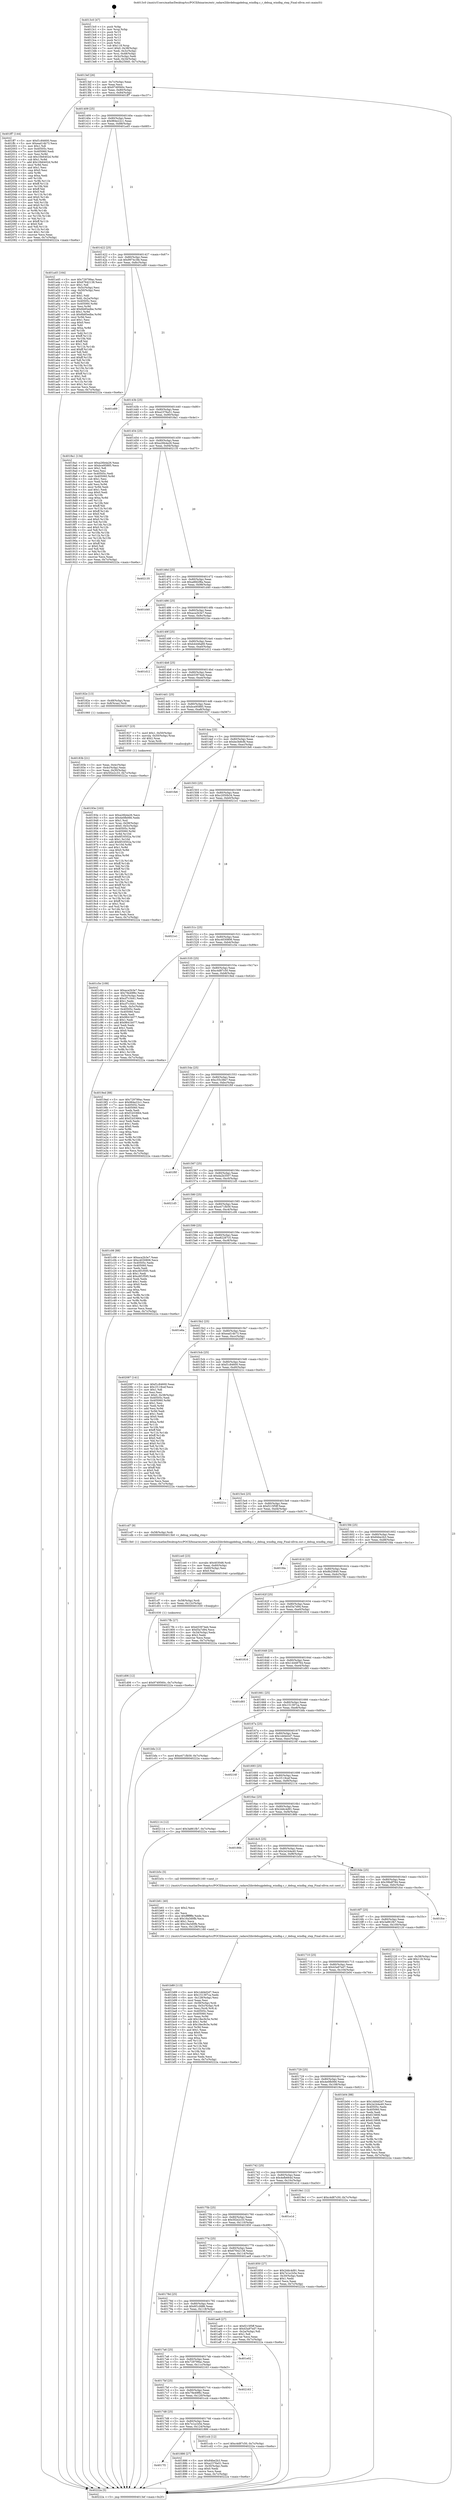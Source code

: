 digraph "0x4013c0" {
  label = "0x4013c0 (/mnt/c/Users/mathe/Desktop/tcc/POCII/binaries/extr_radare2librdebugpdebug_windbg.c_r_debug_windbg_step_Final-ollvm.out::main(0))"
  labelloc = "t"
  node[shape=record]

  Entry [label="",width=0.3,height=0.3,shape=circle,fillcolor=black,style=filled]
  "0x4013ef" [label="{
     0x4013ef [26]\l
     | [instrs]\l
     &nbsp;&nbsp;0x4013ef \<+3\>: mov -0x7c(%rbp),%eax\l
     &nbsp;&nbsp;0x4013f2 \<+2\>: mov %eax,%ecx\l
     &nbsp;&nbsp;0x4013f4 \<+6\>: sub $0x9749560c,%ecx\l
     &nbsp;&nbsp;0x4013fa \<+3\>: mov %eax,-0x80(%rbp)\l
     &nbsp;&nbsp;0x4013fd \<+6\>: mov %ecx,-0x84(%rbp)\l
     &nbsp;&nbsp;0x401403 \<+6\>: je 0000000000401ff7 \<main+0xc37\>\l
  }"]
  "0x401ff7" [label="{
     0x401ff7 [144]\l
     | [instrs]\l
     &nbsp;&nbsp;0x401ff7 \<+5\>: mov $0xf1c84600,%eax\l
     &nbsp;&nbsp;0x401ffc \<+5\>: mov $0xead14b73,%ecx\l
     &nbsp;&nbsp;0x402001 \<+2\>: mov $0x1,%dl\l
     &nbsp;&nbsp;0x402003 \<+7\>: mov 0x40505c,%esi\l
     &nbsp;&nbsp;0x40200a \<+7\>: mov 0x405060,%edi\l
     &nbsp;&nbsp;0x402011 \<+3\>: mov %esi,%r8d\l
     &nbsp;&nbsp;0x402014 \<+7\>: sub $0x10b6402d,%r8d\l
     &nbsp;&nbsp;0x40201b \<+4\>: sub $0x1,%r8d\l
     &nbsp;&nbsp;0x40201f \<+7\>: add $0x10b6402d,%r8d\l
     &nbsp;&nbsp;0x402026 \<+4\>: imul %r8d,%esi\l
     &nbsp;&nbsp;0x40202a \<+3\>: and $0x1,%esi\l
     &nbsp;&nbsp;0x40202d \<+3\>: cmp $0x0,%esi\l
     &nbsp;&nbsp;0x402030 \<+4\>: sete %r9b\l
     &nbsp;&nbsp;0x402034 \<+3\>: cmp $0xa,%edi\l
     &nbsp;&nbsp;0x402037 \<+4\>: setl %r10b\l
     &nbsp;&nbsp;0x40203b \<+3\>: mov %r9b,%r11b\l
     &nbsp;&nbsp;0x40203e \<+4\>: xor $0xff,%r11b\l
     &nbsp;&nbsp;0x402042 \<+3\>: mov %r10b,%bl\l
     &nbsp;&nbsp;0x402045 \<+3\>: xor $0xff,%bl\l
     &nbsp;&nbsp;0x402048 \<+3\>: xor $0x0,%dl\l
     &nbsp;&nbsp;0x40204b \<+3\>: mov %r11b,%r14b\l
     &nbsp;&nbsp;0x40204e \<+4\>: and $0x0,%r14b\l
     &nbsp;&nbsp;0x402052 \<+3\>: and %dl,%r9b\l
     &nbsp;&nbsp;0x402055 \<+3\>: mov %bl,%r15b\l
     &nbsp;&nbsp;0x402058 \<+4\>: and $0x0,%r15b\l
     &nbsp;&nbsp;0x40205c \<+3\>: and %dl,%r10b\l
     &nbsp;&nbsp;0x40205f \<+3\>: or %r9b,%r14b\l
     &nbsp;&nbsp;0x402062 \<+3\>: or %r10b,%r15b\l
     &nbsp;&nbsp;0x402065 \<+3\>: xor %r15b,%r14b\l
     &nbsp;&nbsp;0x402068 \<+3\>: or %bl,%r11b\l
     &nbsp;&nbsp;0x40206b \<+4\>: xor $0xff,%r11b\l
     &nbsp;&nbsp;0x40206f \<+3\>: or $0x0,%dl\l
     &nbsp;&nbsp;0x402072 \<+3\>: and %dl,%r11b\l
     &nbsp;&nbsp;0x402075 \<+3\>: or %r11b,%r14b\l
     &nbsp;&nbsp;0x402078 \<+4\>: test $0x1,%r14b\l
     &nbsp;&nbsp;0x40207c \<+3\>: cmovne %ecx,%eax\l
     &nbsp;&nbsp;0x40207f \<+3\>: mov %eax,-0x7c(%rbp)\l
     &nbsp;&nbsp;0x402082 \<+5\>: jmp 000000000040222a \<main+0xe6a\>\l
  }"]
  "0x401409" [label="{
     0x401409 [25]\l
     | [instrs]\l
     &nbsp;&nbsp;0x401409 \<+5\>: jmp 000000000040140e \<main+0x4e\>\l
     &nbsp;&nbsp;0x40140e \<+3\>: mov -0x80(%rbp),%eax\l
     &nbsp;&nbsp;0x401411 \<+5\>: sub $0x984e22c1,%eax\l
     &nbsp;&nbsp;0x401416 \<+6\>: mov %eax,-0x88(%rbp)\l
     &nbsp;&nbsp;0x40141c \<+6\>: je 0000000000401a45 \<main+0x685\>\l
  }"]
  Exit [label="",width=0.3,height=0.3,shape=circle,fillcolor=black,style=filled,peripheries=2]
  "0x401a45" [label="{
     0x401a45 [164]\l
     | [instrs]\l
     &nbsp;&nbsp;0x401a45 \<+5\>: mov $0x729799ac,%eax\l
     &nbsp;&nbsp;0x401a4a \<+5\>: mov $0x67642138,%ecx\l
     &nbsp;&nbsp;0x401a4f \<+2\>: mov $0x1,%dl\l
     &nbsp;&nbsp;0x401a51 \<+3\>: mov -0x5c(%rbp),%esi\l
     &nbsp;&nbsp;0x401a54 \<+3\>: cmp -0x50(%rbp),%esi\l
     &nbsp;&nbsp;0x401a57 \<+4\>: setl %dil\l
     &nbsp;&nbsp;0x401a5b \<+4\>: and $0x1,%dil\l
     &nbsp;&nbsp;0x401a5f \<+4\>: mov %dil,-0x2a(%rbp)\l
     &nbsp;&nbsp;0x401a63 \<+7\>: mov 0x40505c,%esi\l
     &nbsp;&nbsp;0x401a6a \<+8\>: mov 0x405060,%r8d\l
     &nbsp;&nbsp;0x401a72 \<+3\>: mov %esi,%r9d\l
     &nbsp;&nbsp;0x401a75 \<+7\>: add $0x6b85edbe,%r9d\l
     &nbsp;&nbsp;0x401a7c \<+4\>: sub $0x1,%r9d\l
     &nbsp;&nbsp;0x401a80 \<+7\>: sub $0x6b85edbe,%r9d\l
     &nbsp;&nbsp;0x401a87 \<+4\>: imul %r9d,%esi\l
     &nbsp;&nbsp;0x401a8b \<+3\>: and $0x1,%esi\l
     &nbsp;&nbsp;0x401a8e \<+3\>: cmp $0x0,%esi\l
     &nbsp;&nbsp;0x401a91 \<+4\>: sete %dil\l
     &nbsp;&nbsp;0x401a95 \<+4\>: cmp $0xa,%r8d\l
     &nbsp;&nbsp;0x401a99 \<+4\>: setl %r10b\l
     &nbsp;&nbsp;0x401a9d \<+3\>: mov %dil,%r11b\l
     &nbsp;&nbsp;0x401aa0 \<+4\>: xor $0xff,%r11b\l
     &nbsp;&nbsp;0x401aa4 \<+3\>: mov %r10b,%bl\l
     &nbsp;&nbsp;0x401aa7 \<+3\>: xor $0xff,%bl\l
     &nbsp;&nbsp;0x401aaa \<+3\>: xor $0x1,%dl\l
     &nbsp;&nbsp;0x401aad \<+3\>: mov %r11b,%r14b\l
     &nbsp;&nbsp;0x401ab0 \<+4\>: and $0xff,%r14b\l
     &nbsp;&nbsp;0x401ab4 \<+3\>: and %dl,%dil\l
     &nbsp;&nbsp;0x401ab7 \<+3\>: mov %bl,%r15b\l
     &nbsp;&nbsp;0x401aba \<+4\>: and $0xff,%r15b\l
     &nbsp;&nbsp;0x401abe \<+3\>: and %dl,%r10b\l
     &nbsp;&nbsp;0x401ac1 \<+3\>: or %dil,%r14b\l
     &nbsp;&nbsp;0x401ac4 \<+3\>: or %r10b,%r15b\l
     &nbsp;&nbsp;0x401ac7 \<+3\>: xor %r15b,%r14b\l
     &nbsp;&nbsp;0x401aca \<+3\>: or %bl,%r11b\l
     &nbsp;&nbsp;0x401acd \<+4\>: xor $0xff,%r11b\l
     &nbsp;&nbsp;0x401ad1 \<+3\>: or $0x1,%dl\l
     &nbsp;&nbsp;0x401ad4 \<+3\>: and %dl,%r11b\l
     &nbsp;&nbsp;0x401ad7 \<+3\>: or %r11b,%r14b\l
     &nbsp;&nbsp;0x401ada \<+4\>: test $0x1,%r14b\l
     &nbsp;&nbsp;0x401ade \<+3\>: cmovne %ecx,%eax\l
     &nbsp;&nbsp;0x401ae1 \<+3\>: mov %eax,-0x7c(%rbp)\l
     &nbsp;&nbsp;0x401ae4 \<+5\>: jmp 000000000040222a \<main+0xe6a\>\l
  }"]
  "0x401422" [label="{
     0x401422 [25]\l
     | [instrs]\l
     &nbsp;&nbsp;0x401422 \<+5\>: jmp 0000000000401427 \<main+0x67\>\l
     &nbsp;&nbsp;0x401427 \<+3\>: mov -0x80(%rbp),%eax\l
     &nbsp;&nbsp;0x40142a \<+5\>: sub $0x9974c3fe,%eax\l
     &nbsp;&nbsp;0x40142f \<+6\>: mov %eax,-0x8c(%rbp)\l
     &nbsp;&nbsp;0x401435 \<+6\>: je 0000000000401e89 \<main+0xac9\>\l
  }"]
  "0x401d06" [label="{
     0x401d06 [12]\l
     | [instrs]\l
     &nbsp;&nbsp;0x401d06 \<+7\>: movl $0x9749560c,-0x7c(%rbp)\l
     &nbsp;&nbsp;0x401d0d \<+5\>: jmp 000000000040222a \<main+0xe6a\>\l
  }"]
  "0x401e89" [label="{
     0x401e89\l
  }", style=dashed]
  "0x40143b" [label="{
     0x40143b [25]\l
     | [instrs]\l
     &nbsp;&nbsp;0x40143b \<+5\>: jmp 0000000000401440 \<main+0x80\>\l
     &nbsp;&nbsp;0x401440 \<+3\>: mov -0x80(%rbp),%eax\l
     &nbsp;&nbsp;0x401443 \<+5\>: sub $0xa2376a51,%eax\l
     &nbsp;&nbsp;0x401448 \<+6\>: mov %eax,-0x90(%rbp)\l
     &nbsp;&nbsp;0x40144e \<+6\>: je 00000000004018a1 \<main+0x4e1\>\l
  }"]
  "0x401cf7" [label="{
     0x401cf7 [15]\l
     | [instrs]\l
     &nbsp;&nbsp;0x401cf7 \<+4\>: mov -0x58(%rbp),%rdi\l
     &nbsp;&nbsp;0x401cfb \<+6\>: mov %eax,-0x12c(%rbp)\l
     &nbsp;&nbsp;0x401d01 \<+5\>: call 0000000000401030 \<free@plt\>\l
     | [calls]\l
     &nbsp;&nbsp;0x401030 \{1\} (unknown)\l
  }"]
  "0x4018a1" [label="{
     0x4018a1 [134]\l
     | [instrs]\l
     &nbsp;&nbsp;0x4018a1 \<+5\>: mov $0xa26b4a26,%eax\l
     &nbsp;&nbsp;0x4018a6 \<+5\>: mov $0xbce95885,%ecx\l
     &nbsp;&nbsp;0x4018ab \<+2\>: mov $0x1,%dl\l
     &nbsp;&nbsp;0x4018ad \<+2\>: xor %esi,%esi\l
     &nbsp;&nbsp;0x4018af \<+7\>: mov 0x40505c,%edi\l
     &nbsp;&nbsp;0x4018b6 \<+8\>: mov 0x405060,%r8d\l
     &nbsp;&nbsp;0x4018be \<+3\>: sub $0x1,%esi\l
     &nbsp;&nbsp;0x4018c1 \<+3\>: mov %edi,%r9d\l
     &nbsp;&nbsp;0x4018c4 \<+3\>: add %esi,%r9d\l
     &nbsp;&nbsp;0x4018c7 \<+4\>: imul %r9d,%edi\l
     &nbsp;&nbsp;0x4018cb \<+3\>: and $0x1,%edi\l
     &nbsp;&nbsp;0x4018ce \<+3\>: cmp $0x0,%edi\l
     &nbsp;&nbsp;0x4018d1 \<+4\>: sete %r10b\l
     &nbsp;&nbsp;0x4018d5 \<+4\>: cmp $0xa,%r8d\l
     &nbsp;&nbsp;0x4018d9 \<+4\>: setl %r11b\l
     &nbsp;&nbsp;0x4018dd \<+3\>: mov %r10b,%bl\l
     &nbsp;&nbsp;0x4018e0 \<+3\>: xor $0xff,%bl\l
     &nbsp;&nbsp;0x4018e3 \<+3\>: mov %r11b,%r14b\l
     &nbsp;&nbsp;0x4018e6 \<+4\>: xor $0xff,%r14b\l
     &nbsp;&nbsp;0x4018ea \<+3\>: xor $0x0,%dl\l
     &nbsp;&nbsp;0x4018ed \<+3\>: mov %bl,%r15b\l
     &nbsp;&nbsp;0x4018f0 \<+4\>: and $0x0,%r15b\l
     &nbsp;&nbsp;0x4018f4 \<+3\>: and %dl,%r10b\l
     &nbsp;&nbsp;0x4018f7 \<+3\>: mov %r14b,%r12b\l
     &nbsp;&nbsp;0x4018fa \<+4\>: and $0x0,%r12b\l
     &nbsp;&nbsp;0x4018fe \<+3\>: and %dl,%r11b\l
     &nbsp;&nbsp;0x401901 \<+3\>: or %r10b,%r15b\l
     &nbsp;&nbsp;0x401904 \<+3\>: or %r11b,%r12b\l
     &nbsp;&nbsp;0x401907 \<+3\>: xor %r12b,%r15b\l
     &nbsp;&nbsp;0x40190a \<+3\>: or %r14b,%bl\l
     &nbsp;&nbsp;0x40190d \<+3\>: xor $0xff,%bl\l
     &nbsp;&nbsp;0x401910 \<+3\>: or $0x0,%dl\l
     &nbsp;&nbsp;0x401913 \<+2\>: and %dl,%bl\l
     &nbsp;&nbsp;0x401915 \<+3\>: or %bl,%r15b\l
     &nbsp;&nbsp;0x401918 \<+4\>: test $0x1,%r15b\l
     &nbsp;&nbsp;0x40191c \<+3\>: cmovne %ecx,%eax\l
     &nbsp;&nbsp;0x40191f \<+3\>: mov %eax,-0x7c(%rbp)\l
     &nbsp;&nbsp;0x401922 \<+5\>: jmp 000000000040222a \<main+0xe6a\>\l
  }"]
  "0x401454" [label="{
     0x401454 [25]\l
     | [instrs]\l
     &nbsp;&nbsp;0x401454 \<+5\>: jmp 0000000000401459 \<main+0x99\>\l
     &nbsp;&nbsp;0x401459 \<+3\>: mov -0x80(%rbp),%eax\l
     &nbsp;&nbsp;0x40145c \<+5\>: sub $0xa26b4a26,%eax\l
     &nbsp;&nbsp;0x401461 \<+6\>: mov %eax,-0x94(%rbp)\l
     &nbsp;&nbsp;0x401467 \<+6\>: je 0000000000402135 \<main+0xd75\>\l
  }"]
  "0x401ce0" [label="{
     0x401ce0 [23]\l
     | [instrs]\l
     &nbsp;&nbsp;0x401ce0 \<+10\>: movabs $0x4030d6,%rdi\l
     &nbsp;&nbsp;0x401cea \<+3\>: mov %eax,-0x60(%rbp)\l
     &nbsp;&nbsp;0x401ced \<+3\>: mov -0x60(%rbp),%esi\l
     &nbsp;&nbsp;0x401cf0 \<+2\>: mov $0x0,%al\l
     &nbsp;&nbsp;0x401cf2 \<+5\>: call 0000000000401040 \<printf@plt\>\l
     | [calls]\l
     &nbsp;&nbsp;0x401040 \{1\} (unknown)\l
  }"]
  "0x402135" [label="{
     0x402135\l
  }", style=dashed]
  "0x40146d" [label="{
     0x40146d [25]\l
     | [instrs]\l
     &nbsp;&nbsp;0x40146d \<+5\>: jmp 0000000000401472 \<main+0xb2\>\l
     &nbsp;&nbsp;0x401472 \<+3\>: mov -0x80(%rbp),%eax\l
     &nbsp;&nbsp;0x401475 \<+5\>: sub $0xa8fd2f8a,%eax\l
     &nbsp;&nbsp;0x40147a \<+6\>: mov %eax,-0x98(%rbp)\l
     &nbsp;&nbsp;0x401480 \<+6\>: je 0000000000401d40 \<main+0x980\>\l
  }"]
  "0x401b89" [label="{
     0x401b89 [113]\l
     | [instrs]\l
     &nbsp;&nbsp;0x401b89 \<+5\>: mov $0x1dd4d2d7,%ecx\l
     &nbsp;&nbsp;0x401b8e \<+5\>: mov $0x151397ca,%edx\l
     &nbsp;&nbsp;0x401b93 \<+6\>: mov -0x128(%rbp),%esi\l
     &nbsp;&nbsp;0x401b99 \<+3\>: imul %eax,%esi\l
     &nbsp;&nbsp;0x401b9c \<+4\>: mov -0x58(%rbp),%rdi\l
     &nbsp;&nbsp;0x401ba0 \<+4\>: movslq -0x5c(%rbp),%r8\l
     &nbsp;&nbsp;0x401ba4 \<+4\>: mov %esi,(%rdi,%r8,4)\l
     &nbsp;&nbsp;0x401ba8 \<+7\>: mov 0x40505c,%eax\l
     &nbsp;&nbsp;0x401baf \<+7\>: mov 0x405060,%esi\l
     &nbsp;&nbsp;0x401bb6 \<+3\>: mov %eax,%r9d\l
     &nbsp;&nbsp;0x401bb9 \<+7\>: add $0x18ec9c5e,%r9d\l
     &nbsp;&nbsp;0x401bc0 \<+4\>: sub $0x1,%r9d\l
     &nbsp;&nbsp;0x401bc4 \<+7\>: sub $0x18ec9c5e,%r9d\l
     &nbsp;&nbsp;0x401bcb \<+4\>: imul %r9d,%eax\l
     &nbsp;&nbsp;0x401bcf \<+3\>: and $0x1,%eax\l
     &nbsp;&nbsp;0x401bd2 \<+3\>: cmp $0x0,%eax\l
     &nbsp;&nbsp;0x401bd5 \<+4\>: sete %r10b\l
     &nbsp;&nbsp;0x401bd9 \<+3\>: cmp $0xa,%esi\l
     &nbsp;&nbsp;0x401bdc \<+4\>: setl %r11b\l
     &nbsp;&nbsp;0x401be0 \<+3\>: mov %r10b,%bl\l
     &nbsp;&nbsp;0x401be3 \<+3\>: and %r11b,%bl\l
     &nbsp;&nbsp;0x401be6 \<+3\>: xor %r11b,%r10b\l
     &nbsp;&nbsp;0x401be9 \<+3\>: or %r10b,%bl\l
     &nbsp;&nbsp;0x401bec \<+3\>: test $0x1,%bl\l
     &nbsp;&nbsp;0x401bef \<+3\>: cmovne %edx,%ecx\l
     &nbsp;&nbsp;0x401bf2 \<+3\>: mov %ecx,-0x7c(%rbp)\l
     &nbsp;&nbsp;0x401bf5 \<+5\>: jmp 000000000040222a \<main+0xe6a\>\l
  }"]
  "0x401d40" [label="{
     0x401d40\l
  }", style=dashed]
  "0x401486" [label="{
     0x401486 [25]\l
     | [instrs]\l
     &nbsp;&nbsp;0x401486 \<+5\>: jmp 000000000040148b \<main+0xcb\>\l
     &nbsp;&nbsp;0x40148b \<+3\>: mov -0x80(%rbp),%eax\l
     &nbsp;&nbsp;0x40148e \<+5\>: sub $0xaca2b3e7,%eax\l
     &nbsp;&nbsp;0x401493 \<+6\>: mov %eax,-0x9c(%rbp)\l
     &nbsp;&nbsp;0x401499 \<+6\>: je 00000000004021bc \<main+0xdfc\>\l
  }"]
  "0x401b61" [label="{
     0x401b61 [40]\l
     | [instrs]\l
     &nbsp;&nbsp;0x401b61 \<+5\>: mov $0x2,%ecx\l
     &nbsp;&nbsp;0x401b66 \<+1\>: cltd\l
     &nbsp;&nbsp;0x401b67 \<+2\>: idiv %ecx\l
     &nbsp;&nbsp;0x401b69 \<+6\>: imul $0xfffffffe,%edx,%ecx\l
     &nbsp;&nbsp;0x401b6f \<+6\>: sub $0x16a3d0fb,%ecx\l
     &nbsp;&nbsp;0x401b75 \<+3\>: add $0x1,%ecx\l
     &nbsp;&nbsp;0x401b78 \<+6\>: add $0x16a3d0fb,%ecx\l
     &nbsp;&nbsp;0x401b7e \<+6\>: mov %ecx,-0x128(%rbp)\l
     &nbsp;&nbsp;0x401b84 \<+5\>: call 0000000000401160 \<next_i\>\l
     | [calls]\l
     &nbsp;&nbsp;0x401160 \{1\} (/mnt/c/Users/mathe/Desktop/tcc/POCII/binaries/extr_radare2librdebugpdebug_windbg.c_r_debug_windbg_step_Final-ollvm.out::next_i)\l
  }"]
  "0x4021bc" [label="{
     0x4021bc\l
  }", style=dashed]
  "0x40149f" [label="{
     0x40149f [25]\l
     | [instrs]\l
     &nbsp;&nbsp;0x40149f \<+5\>: jmp 00000000004014a4 \<main+0xe4\>\l
     &nbsp;&nbsp;0x4014a4 \<+3\>: mov -0x80(%rbp),%eax\l
     &nbsp;&nbsp;0x4014a7 \<+5\>: sub $0xb4446a69,%eax\l
     &nbsp;&nbsp;0x4014ac \<+6\>: mov %eax,-0xa0(%rbp)\l
     &nbsp;&nbsp;0x4014b2 \<+6\>: je 0000000000401d12 \<main+0x952\>\l
  }"]
  "0x40193e" [label="{
     0x40193e [163]\l
     | [instrs]\l
     &nbsp;&nbsp;0x40193e \<+5\>: mov $0xa26b4a26,%ecx\l
     &nbsp;&nbsp;0x401943 \<+5\>: mov $0x4e0fb066,%edx\l
     &nbsp;&nbsp;0x401948 \<+3\>: mov $0x1,%sil\l
     &nbsp;&nbsp;0x40194b \<+4\>: mov %rax,-0x58(%rbp)\l
     &nbsp;&nbsp;0x40194f \<+7\>: movl $0x0,-0x5c(%rbp)\l
     &nbsp;&nbsp;0x401956 \<+8\>: mov 0x40505c,%r8d\l
     &nbsp;&nbsp;0x40195e \<+8\>: mov 0x405060,%r9d\l
     &nbsp;&nbsp;0x401966 \<+3\>: mov %r8d,%r10d\l
     &nbsp;&nbsp;0x401969 \<+7\>: sub $0x6f16502a,%r10d\l
     &nbsp;&nbsp;0x401970 \<+4\>: sub $0x1,%r10d\l
     &nbsp;&nbsp;0x401974 \<+7\>: add $0x6f16502a,%r10d\l
     &nbsp;&nbsp;0x40197b \<+4\>: imul %r10d,%r8d\l
     &nbsp;&nbsp;0x40197f \<+4\>: and $0x1,%r8d\l
     &nbsp;&nbsp;0x401983 \<+4\>: cmp $0x0,%r8d\l
     &nbsp;&nbsp;0x401987 \<+4\>: sete %r11b\l
     &nbsp;&nbsp;0x40198b \<+4\>: cmp $0xa,%r9d\l
     &nbsp;&nbsp;0x40198f \<+3\>: setl %bl\l
     &nbsp;&nbsp;0x401992 \<+3\>: mov %r11b,%r14b\l
     &nbsp;&nbsp;0x401995 \<+4\>: xor $0xff,%r14b\l
     &nbsp;&nbsp;0x401999 \<+3\>: mov %bl,%r15b\l
     &nbsp;&nbsp;0x40199c \<+4\>: xor $0xff,%r15b\l
     &nbsp;&nbsp;0x4019a0 \<+4\>: xor $0x1,%sil\l
     &nbsp;&nbsp;0x4019a4 \<+3\>: mov %r14b,%r12b\l
     &nbsp;&nbsp;0x4019a7 \<+4\>: and $0xff,%r12b\l
     &nbsp;&nbsp;0x4019ab \<+3\>: and %sil,%r11b\l
     &nbsp;&nbsp;0x4019ae \<+3\>: mov %r15b,%r13b\l
     &nbsp;&nbsp;0x4019b1 \<+4\>: and $0xff,%r13b\l
     &nbsp;&nbsp;0x4019b5 \<+3\>: and %sil,%bl\l
     &nbsp;&nbsp;0x4019b8 \<+3\>: or %r11b,%r12b\l
     &nbsp;&nbsp;0x4019bb \<+3\>: or %bl,%r13b\l
     &nbsp;&nbsp;0x4019be \<+3\>: xor %r13b,%r12b\l
     &nbsp;&nbsp;0x4019c1 \<+3\>: or %r15b,%r14b\l
     &nbsp;&nbsp;0x4019c4 \<+4\>: xor $0xff,%r14b\l
     &nbsp;&nbsp;0x4019c8 \<+4\>: or $0x1,%sil\l
     &nbsp;&nbsp;0x4019cc \<+3\>: and %sil,%r14b\l
     &nbsp;&nbsp;0x4019cf \<+3\>: or %r14b,%r12b\l
     &nbsp;&nbsp;0x4019d2 \<+4\>: test $0x1,%r12b\l
     &nbsp;&nbsp;0x4019d6 \<+3\>: cmovne %edx,%ecx\l
     &nbsp;&nbsp;0x4019d9 \<+3\>: mov %ecx,-0x7c(%rbp)\l
     &nbsp;&nbsp;0x4019dc \<+5\>: jmp 000000000040222a \<main+0xe6a\>\l
  }"]
  "0x401d12" [label="{
     0x401d12\l
  }", style=dashed]
  "0x4014b8" [label="{
     0x4014b8 [25]\l
     | [instrs]\l
     &nbsp;&nbsp;0x4014b8 \<+5\>: jmp 00000000004014bd \<main+0xfd\>\l
     &nbsp;&nbsp;0x4014bd \<+3\>: mov -0x80(%rbp),%eax\l
     &nbsp;&nbsp;0x4014c0 \<+5\>: sub $0xb53974eb,%eax\l
     &nbsp;&nbsp;0x4014c5 \<+6\>: mov %eax,-0xa4(%rbp)\l
     &nbsp;&nbsp;0x4014cb \<+6\>: je 000000000040182e \<main+0x46e\>\l
  }"]
  "0x4017f1" [label="{
     0x4017f1\l
  }", style=dashed]
  "0x40182e" [label="{
     0x40182e [13]\l
     | [instrs]\l
     &nbsp;&nbsp;0x40182e \<+4\>: mov -0x48(%rbp),%rax\l
     &nbsp;&nbsp;0x401832 \<+4\>: mov 0x8(%rax),%rdi\l
     &nbsp;&nbsp;0x401836 \<+5\>: call 0000000000401060 \<atoi@plt\>\l
     | [calls]\l
     &nbsp;&nbsp;0x401060 \{1\} (unknown)\l
  }"]
  "0x4014d1" [label="{
     0x4014d1 [25]\l
     | [instrs]\l
     &nbsp;&nbsp;0x4014d1 \<+5\>: jmp 00000000004014d6 \<main+0x116\>\l
     &nbsp;&nbsp;0x4014d6 \<+3\>: mov -0x80(%rbp),%eax\l
     &nbsp;&nbsp;0x4014d9 \<+5\>: sub $0xbce95885,%eax\l
     &nbsp;&nbsp;0x4014de \<+6\>: mov %eax,-0xa8(%rbp)\l
     &nbsp;&nbsp;0x4014e4 \<+6\>: je 0000000000401927 \<main+0x567\>\l
  }"]
  "0x401886" [label="{
     0x401886 [27]\l
     | [instrs]\l
     &nbsp;&nbsp;0x401886 \<+5\>: mov $0x84be2b3,%eax\l
     &nbsp;&nbsp;0x40188b \<+5\>: mov $0xa2376a51,%ecx\l
     &nbsp;&nbsp;0x401890 \<+3\>: mov -0x30(%rbp),%edx\l
     &nbsp;&nbsp;0x401893 \<+3\>: cmp $0x0,%edx\l
     &nbsp;&nbsp;0x401896 \<+3\>: cmove %ecx,%eax\l
     &nbsp;&nbsp;0x401899 \<+3\>: mov %eax,-0x7c(%rbp)\l
     &nbsp;&nbsp;0x40189c \<+5\>: jmp 000000000040222a \<main+0xe6a\>\l
  }"]
  "0x401927" [label="{
     0x401927 [23]\l
     | [instrs]\l
     &nbsp;&nbsp;0x401927 \<+7\>: movl $0x1,-0x50(%rbp)\l
     &nbsp;&nbsp;0x40192e \<+4\>: movslq -0x50(%rbp),%rax\l
     &nbsp;&nbsp;0x401932 \<+4\>: shl $0x2,%rax\l
     &nbsp;&nbsp;0x401936 \<+3\>: mov %rax,%rdi\l
     &nbsp;&nbsp;0x401939 \<+5\>: call 0000000000401050 \<malloc@plt\>\l
     | [calls]\l
     &nbsp;&nbsp;0x401050 \{1\} (unknown)\l
  }"]
  "0x4014ea" [label="{
     0x4014ea [25]\l
     | [instrs]\l
     &nbsp;&nbsp;0x4014ea \<+5\>: jmp 00000000004014ef \<main+0x12f\>\l
     &nbsp;&nbsp;0x4014ef \<+3\>: mov -0x80(%rbp),%eax\l
     &nbsp;&nbsp;0x4014f2 \<+5\>: sub $0xbe3b8cfb,%eax\l
     &nbsp;&nbsp;0x4014f7 \<+6\>: mov %eax,-0xac(%rbp)\l
     &nbsp;&nbsp;0x4014fd \<+6\>: je 0000000000401fe6 \<main+0xc26\>\l
  }"]
  "0x4017d8" [label="{
     0x4017d8 [25]\l
     | [instrs]\l
     &nbsp;&nbsp;0x4017d8 \<+5\>: jmp 00000000004017dd \<main+0x41d\>\l
     &nbsp;&nbsp;0x4017dd \<+3\>: mov -0x80(%rbp),%eax\l
     &nbsp;&nbsp;0x4017e0 \<+5\>: sub $0x7e1a1b5e,%eax\l
     &nbsp;&nbsp;0x4017e5 \<+6\>: mov %eax,-0x124(%rbp)\l
     &nbsp;&nbsp;0x4017eb \<+6\>: je 0000000000401886 \<main+0x4c6\>\l
  }"]
  "0x401fe6" [label="{
     0x401fe6\l
  }", style=dashed]
  "0x401503" [label="{
     0x401503 [25]\l
     | [instrs]\l
     &nbsp;&nbsp;0x401503 \<+5\>: jmp 0000000000401508 \<main+0x148\>\l
     &nbsp;&nbsp;0x401508 \<+3\>: mov -0x80(%rbp),%eax\l
     &nbsp;&nbsp;0x40150b \<+5\>: sub $0xc2050b34,%eax\l
     &nbsp;&nbsp;0x401510 \<+6\>: mov %eax,-0xb0(%rbp)\l
     &nbsp;&nbsp;0x401516 \<+6\>: je 00000000004021e1 \<main+0xe21\>\l
  }"]
  "0x401ccb" [label="{
     0x401ccb [12]\l
     | [instrs]\l
     &nbsp;&nbsp;0x401ccb \<+7\>: movl $0xc4d87c50,-0x7c(%rbp)\l
     &nbsp;&nbsp;0x401cd2 \<+5\>: jmp 000000000040222a \<main+0xe6a\>\l
  }"]
  "0x4021e1" [label="{
     0x4021e1\l
  }", style=dashed]
  "0x40151c" [label="{
     0x40151c [25]\l
     | [instrs]\l
     &nbsp;&nbsp;0x40151c \<+5\>: jmp 0000000000401521 \<main+0x161\>\l
     &nbsp;&nbsp;0x401521 \<+3\>: mov -0x80(%rbp),%eax\l
     &nbsp;&nbsp;0x401524 \<+5\>: sub $0xc4030806,%eax\l
     &nbsp;&nbsp;0x401529 \<+6\>: mov %eax,-0xb4(%rbp)\l
     &nbsp;&nbsp;0x40152f \<+6\>: je 0000000000401c5e \<main+0x89e\>\l
  }"]
  "0x4017bf" [label="{
     0x4017bf [25]\l
     | [instrs]\l
     &nbsp;&nbsp;0x4017bf \<+5\>: jmp 00000000004017c4 \<main+0x404\>\l
     &nbsp;&nbsp;0x4017c4 \<+3\>: mov -0x80(%rbp),%eax\l
     &nbsp;&nbsp;0x4017c7 \<+5\>: sub $0x79e49f6c,%eax\l
     &nbsp;&nbsp;0x4017cc \<+6\>: mov %eax,-0x120(%rbp)\l
     &nbsp;&nbsp;0x4017d2 \<+6\>: je 0000000000401ccb \<main+0x90b\>\l
  }"]
  "0x401c5e" [label="{
     0x401c5e [109]\l
     | [instrs]\l
     &nbsp;&nbsp;0x401c5e \<+5\>: mov $0xaca2b3e7,%eax\l
     &nbsp;&nbsp;0x401c63 \<+5\>: mov $0x79e49f6c,%ecx\l
     &nbsp;&nbsp;0x401c68 \<+3\>: mov -0x5c(%rbp),%edx\l
     &nbsp;&nbsp;0x401c6b \<+6\>: sub $0xcf7c3441,%edx\l
     &nbsp;&nbsp;0x401c71 \<+3\>: add $0x1,%edx\l
     &nbsp;&nbsp;0x401c74 \<+6\>: add $0xcf7c3441,%edx\l
     &nbsp;&nbsp;0x401c7a \<+3\>: mov %edx,-0x5c(%rbp)\l
     &nbsp;&nbsp;0x401c7d \<+7\>: mov 0x40505c,%edx\l
     &nbsp;&nbsp;0x401c84 \<+7\>: mov 0x405060,%esi\l
     &nbsp;&nbsp;0x401c8b \<+2\>: mov %edx,%edi\l
     &nbsp;&nbsp;0x401c8d \<+6\>: sub $0x9841b077,%edi\l
     &nbsp;&nbsp;0x401c93 \<+3\>: sub $0x1,%edi\l
     &nbsp;&nbsp;0x401c96 \<+6\>: add $0x9841b077,%edi\l
     &nbsp;&nbsp;0x401c9c \<+3\>: imul %edi,%edx\l
     &nbsp;&nbsp;0x401c9f \<+3\>: and $0x1,%edx\l
     &nbsp;&nbsp;0x401ca2 \<+3\>: cmp $0x0,%edx\l
     &nbsp;&nbsp;0x401ca5 \<+4\>: sete %r8b\l
     &nbsp;&nbsp;0x401ca9 \<+3\>: cmp $0xa,%esi\l
     &nbsp;&nbsp;0x401cac \<+4\>: setl %r9b\l
     &nbsp;&nbsp;0x401cb0 \<+3\>: mov %r8b,%r10b\l
     &nbsp;&nbsp;0x401cb3 \<+3\>: and %r9b,%r10b\l
     &nbsp;&nbsp;0x401cb6 \<+3\>: xor %r9b,%r8b\l
     &nbsp;&nbsp;0x401cb9 \<+3\>: or %r8b,%r10b\l
     &nbsp;&nbsp;0x401cbc \<+4\>: test $0x1,%r10b\l
     &nbsp;&nbsp;0x401cc0 \<+3\>: cmovne %ecx,%eax\l
     &nbsp;&nbsp;0x401cc3 \<+3\>: mov %eax,-0x7c(%rbp)\l
     &nbsp;&nbsp;0x401cc6 \<+5\>: jmp 000000000040222a \<main+0xe6a\>\l
  }"]
  "0x401535" [label="{
     0x401535 [25]\l
     | [instrs]\l
     &nbsp;&nbsp;0x401535 \<+5\>: jmp 000000000040153a \<main+0x17a\>\l
     &nbsp;&nbsp;0x40153a \<+3\>: mov -0x80(%rbp),%eax\l
     &nbsp;&nbsp;0x40153d \<+5\>: sub $0xc4d87c50,%eax\l
     &nbsp;&nbsp;0x401542 \<+6\>: mov %eax,-0xb8(%rbp)\l
     &nbsp;&nbsp;0x401548 \<+6\>: je 00000000004019ed \<main+0x62d\>\l
  }"]
  "0x402163" [label="{
     0x402163\l
  }", style=dashed]
  "0x4019ed" [label="{
     0x4019ed [88]\l
     | [instrs]\l
     &nbsp;&nbsp;0x4019ed \<+5\>: mov $0x729799ac,%eax\l
     &nbsp;&nbsp;0x4019f2 \<+5\>: mov $0x984e22c1,%ecx\l
     &nbsp;&nbsp;0x4019f7 \<+7\>: mov 0x40505c,%edx\l
     &nbsp;&nbsp;0x4019fe \<+7\>: mov 0x405060,%esi\l
     &nbsp;&nbsp;0x401a05 \<+2\>: mov %edx,%edi\l
     &nbsp;&nbsp;0x401a07 \<+6\>: sub $0xf1b53664,%edi\l
     &nbsp;&nbsp;0x401a0d \<+3\>: sub $0x1,%edi\l
     &nbsp;&nbsp;0x401a10 \<+6\>: add $0xf1b53664,%edi\l
     &nbsp;&nbsp;0x401a16 \<+3\>: imul %edi,%edx\l
     &nbsp;&nbsp;0x401a19 \<+3\>: and $0x1,%edx\l
     &nbsp;&nbsp;0x401a1c \<+3\>: cmp $0x0,%edx\l
     &nbsp;&nbsp;0x401a1f \<+4\>: sete %r8b\l
     &nbsp;&nbsp;0x401a23 \<+3\>: cmp $0xa,%esi\l
     &nbsp;&nbsp;0x401a26 \<+4\>: setl %r9b\l
     &nbsp;&nbsp;0x401a2a \<+3\>: mov %r8b,%r10b\l
     &nbsp;&nbsp;0x401a2d \<+3\>: and %r9b,%r10b\l
     &nbsp;&nbsp;0x401a30 \<+3\>: xor %r9b,%r8b\l
     &nbsp;&nbsp;0x401a33 \<+3\>: or %r8b,%r10b\l
     &nbsp;&nbsp;0x401a36 \<+4\>: test $0x1,%r10b\l
     &nbsp;&nbsp;0x401a3a \<+3\>: cmovne %ecx,%eax\l
     &nbsp;&nbsp;0x401a3d \<+3\>: mov %eax,-0x7c(%rbp)\l
     &nbsp;&nbsp;0x401a40 \<+5\>: jmp 000000000040222a \<main+0xe6a\>\l
  }"]
  "0x40154e" [label="{
     0x40154e [25]\l
     | [instrs]\l
     &nbsp;&nbsp;0x40154e \<+5\>: jmp 0000000000401553 \<main+0x193\>\l
     &nbsp;&nbsp;0x401553 \<+3\>: mov -0x80(%rbp),%eax\l
     &nbsp;&nbsp;0x401556 \<+5\>: sub $0xc55c38e7,%eax\l
     &nbsp;&nbsp;0x40155b \<+6\>: mov %eax,-0xbc(%rbp)\l
     &nbsp;&nbsp;0x401561 \<+6\>: je 0000000000401f0f \<main+0xb4f\>\l
  }"]
  "0x4017a6" [label="{
     0x4017a6 [25]\l
     | [instrs]\l
     &nbsp;&nbsp;0x4017a6 \<+5\>: jmp 00000000004017ab \<main+0x3eb\>\l
     &nbsp;&nbsp;0x4017ab \<+3\>: mov -0x80(%rbp),%eax\l
     &nbsp;&nbsp;0x4017ae \<+5\>: sub $0x729799ac,%eax\l
     &nbsp;&nbsp;0x4017b3 \<+6\>: mov %eax,-0x11c(%rbp)\l
     &nbsp;&nbsp;0x4017b9 \<+6\>: je 0000000000402163 \<main+0xda3\>\l
  }"]
  "0x401f0f" [label="{
     0x401f0f\l
  }", style=dashed]
  "0x401567" [label="{
     0x401567 [25]\l
     | [instrs]\l
     &nbsp;&nbsp;0x401567 \<+5\>: jmp 000000000040156c \<main+0x1ac\>\l
     &nbsp;&nbsp;0x40156c \<+3\>: mov -0x80(%rbp),%eax\l
     &nbsp;&nbsp;0x40156f \<+5\>: sub $0xda2b3507,%eax\l
     &nbsp;&nbsp;0x401574 \<+6\>: mov %eax,-0xc0(%rbp)\l
     &nbsp;&nbsp;0x40157a \<+6\>: je 00000000004021d5 \<main+0xe15\>\l
  }"]
  "0x401e02" [label="{
     0x401e02\l
  }", style=dashed]
  "0x4021d5" [label="{
     0x4021d5\l
  }", style=dashed]
  "0x401580" [label="{
     0x401580 [25]\l
     | [instrs]\l
     &nbsp;&nbsp;0x401580 \<+5\>: jmp 0000000000401585 \<main+0x1c5\>\l
     &nbsp;&nbsp;0x401585 \<+3\>: mov -0x80(%rbp),%eax\l
     &nbsp;&nbsp;0x401588 \<+5\>: sub $0xe471fb59,%eax\l
     &nbsp;&nbsp;0x40158d \<+6\>: mov %eax,-0xc4(%rbp)\l
     &nbsp;&nbsp;0x401593 \<+6\>: je 0000000000401c06 \<main+0x846\>\l
  }"]
  "0x40178d" [label="{
     0x40178d [25]\l
     | [instrs]\l
     &nbsp;&nbsp;0x40178d \<+5\>: jmp 0000000000401792 \<main+0x3d2\>\l
     &nbsp;&nbsp;0x401792 \<+3\>: mov -0x80(%rbp),%eax\l
     &nbsp;&nbsp;0x401795 \<+5\>: sub $0x6f1cfd86,%eax\l
     &nbsp;&nbsp;0x40179a \<+6\>: mov %eax,-0x118(%rbp)\l
     &nbsp;&nbsp;0x4017a0 \<+6\>: je 0000000000401e02 \<main+0xa42\>\l
  }"]
  "0x401c06" [label="{
     0x401c06 [88]\l
     | [instrs]\l
     &nbsp;&nbsp;0x401c06 \<+5\>: mov $0xaca2b3e7,%eax\l
     &nbsp;&nbsp;0x401c0b \<+5\>: mov $0xc4030806,%ecx\l
     &nbsp;&nbsp;0x401c10 \<+7\>: mov 0x40505c,%edx\l
     &nbsp;&nbsp;0x401c17 \<+7\>: mov 0x405060,%esi\l
     &nbsp;&nbsp;0x401c1e \<+2\>: mov %edx,%edi\l
     &nbsp;&nbsp;0x401c20 \<+6\>: sub $0xc6f1f595,%edi\l
     &nbsp;&nbsp;0x401c26 \<+3\>: sub $0x1,%edi\l
     &nbsp;&nbsp;0x401c29 \<+6\>: add $0xc6f1f595,%edi\l
     &nbsp;&nbsp;0x401c2f \<+3\>: imul %edi,%edx\l
     &nbsp;&nbsp;0x401c32 \<+3\>: and $0x1,%edx\l
     &nbsp;&nbsp;0x401c35 \<+3\>: cmp $0x0,%edx\l
     &nbsp;&nbsp;0x401c38 \<+4\>: sete %r8b\l
     &nbsp;&nbsp;0x401c3c \<+3\>: cmp $0xa,%esi\l
     &nbsp;&nbsp;0x401c3f \<+4\>: setl %r9b\l
     &nbsp;&nbsp;0x401c43 \<+3\>: mov %r8b,%r10b\l
     &nbsp;&nbsp;0x401c46 \<+3\>: and %r9b,%r10b\l
     &nbsp;&nbsp;0x401c49 \<+3\>: xor %r9b,%r8b\l
     &nbsp;&nbsp;0x401c4c \<+3\>: or %r8b,%r10b\l
     &nbsp;&nbsp;0x401c4f \<+4\>: test $0x1,%r10b\l
     &nbsp;&nbsp;0x401c53 \<+3\>: cmovne %ecx,%eax\l
     &nbsp;&nbsp;0x401c56 \<+3\>: mov %eax,-0x7c(%rbp)\l
     &nbsp;&nbsp;0x401c59 \<+5\>: jmp 000000000040222a \<main+0xe6a\>\l
  }"]
  "0x401599" [label="{
     0x401599 [25]\l
     | [instrs]\l
     &nbsp;&nbsp;0x401599 \<+5\>: jmp 000000000040159e \<main+0x1de\>\l
     &nbsp;&nbsp;0x40159e \<+3\>: mov -0x80(%rbp),%eax\l
     &nbsp;&nbsp;0x4015a1 \<+5\>: sub $0xe82287c5,%eax\l
     &nbsp;&nbsp;0x4015a6 \<+6\>: mov %eax,-0xc8(%rbp)\l
     &nbsp;&nbsp;0x4015ac \<+6\>: je 0000000000401e6a \<main+0xaaa\>\l
  }"]
  "0x401ae9" [label="{
     0x401ae9 [27]\l
     | [instrs]\l
     &nbsp;&nbsp;0x401ae9 \<+5\>: mov $0xf215f5ff,%eax\l
     &nbsp;&nbsp;0x401aee \<+5\>: mov $0x43a97ed7,%ecx\l
     &nbsp;&nbsp;0x401af3 \<+3\>: mov -0x2a(%rbp),%dl\l
     &nbsp;&nbsp;0x401af6 \<+3\>: test $0x1,%dl\l
     &nbsp;&nbsp;0x401af9 \<+3\>: cmovne %ecx,%eax\l
     &nbsp;&nbsp;0x401afc \<+3\>: mov %eax,-0x7c(%rbp)\l
     &nbsp;&nbsp;0x401aff \<+5\>: jmp 000000000040222a \<main+0xe6a\>\l
  }"]
  "0x401e6a" [label="{
     0x401e6a\l
  }", style=dashed]
  "0x4015b2" [label="{
     0x4015b2 [25]\l
     | [instrs]\l
     &nbsp;&nbsp;0x4015b2 \<+5\>: jmp 00000000004015b7 \<main+0x1f7\>\l
     &nbsp;&nbsp;0x4015b7 \<+3\>: mov -0x80(%rbp),%eax\l
     &nbsp;&nbsp;0x4015ba \<+5\>: sub $0xead14b73,%eax\l
     &nbsp;&nbsp;0x4015bf \<+6\>: mov %eax,-0xcc(%rbp)\l
     &nbsp;&nbsp;0x4015c5 \<+6\>: je 0000000000402087 \<main+0xcc7\>\l
  }"]
  "0x401774" [label="{
     0x401774 [25]\l
     | [instrs]\l
     &nbsp;&nbsp;0x401774 \<+5\>: jmp 0000000000401779 \<main+0x3b9\>\l
     &nbsp;&nbsp;0x401779 \<+3\>: mov -0x80(%rbp),%eax\l
     &nbsp;&nbsp;0x40177c \<+5\>: sub $0x67642138,%eax\l
     &nbsp;&nbsp;0x401781 \<+6\>: mov %eax,-0x114(%rbp)\l
     &nbsp;&nbsp;0x401787 \<+6\>: je 0000000000401ae9 \<main+0x729\>\l
  }"]
  "0x402087" [label="{
     0x402087 [141]\l
     | [instrs]\l
     &nbsp;&nbsp;0x402087 \<+5\>: mov $0xf1c84600,%eax\l
     &nbsp;&nbsp;0x40208c \<+5\>: mov $0x1f119cef,%ecx\l
     &nbsp;&nbsp;0x402091 \<+2\>: mov $0x1,%dl\l
     &nbsp;&nbsp;0x402093 \<+2\>: xor %esi,%esi\l
     &nbsp;&nbsp;0x402095 \<+7\>: movl $0x0,-0x38(%rbp)\l
     &nbsp;&nbsp;0x40209c \<+7\>: mov 0x40505c,%edi\l
     &nbsp;&nbsp;0x4020a3 \<+8\>: mov 0x405060,%r8d\l
     &nbsp;&nbsp;0x4020ab \<+3\>: sub $0x1,%esi\l
     &nbsp;&nbsp;0x4020ae \<+3\>: mov %edi,%r9d\l
     &nbsp;&nbsp;0x4020b1 \<+3\>: add %esi,%r9d\l
     &nbsp;&nbsp;0x4020b4 \<+4\>: imul %r9d,%edi\l
     &nbsp;&nbsp;0x4020b8 \<+3\>: and $0x1,%edi\l
     &nbsp;&nbsp;0x4020bb \<+3\>: cmp $0x0,%edi\l
     &nbsp;&nbsp;0x4020be \<+4\>: sete %r10b\l
     &nbsp;&nbsp;0x4020c2 \<+4\>: cmp $0xa,%r8d\l
     &nbsp;&nbsp;0x4020c6 \<+4\>: setl %r11b\l
     &nbsp;&nbsp;0x4020ca \<+3\>: mov %r10b,%bl\l
     &nbsp;&nbsp;0x4020cd \<+3\>: xor $0xff,%bl\l
     &nbsp;&nbsp;0x4020d0 \<+3\>: mov %r11b,%r14b\l
     &nbsp;&nbsp;0x4020d3 \<+4\>: xor $0xff,%r14b\l
     &nbsp;&nbsp;0x4020d7 \<+3\>: xor $0x0,%dl\l
     &nbsp;&nbsp;0x4020da \<+3\>: mov %bl,%r15b\l
     &nbsp;&nbsp;0x4020dd \<+4\>: and $0x0,%r15b\l
     &nbsp;&nbsp;0x4020e1 \<+3\>: and %dl,%r10b\l
     &nbsp;&nbsp;0x4020e4 \<+3\>: mov %r14b,%r12b\l
     &nbsp;&nbsp;0x4020e7 \<+4\>: and $0x0,%r12b\l
     &nbsp;&nbsp;0x4020eb \<+3\>: and %dl,%r11b\l
     &nbsp;&nbsp;0x4020ee \<+3\>: or %r10b,%r15b\l
     &nbsp;&nbsp;0x4020f1 \<+3\>: or %r11b,%r12b\l
     &nbsp;&nbsp;0x4020f4 \<+3\>: xor %r12b,%r15b\l
     &nbsp;&nbsp;0x4020f7 \<+3\>: or %r14b,%bl\l
     &nbsp;&nbsp;0x4020fa \<+3\>: xor $0xff,%bl\l
     &nbsp;&nbsp;0x4020fd \<+3\>: or $0x0,%dl\l
     &nbsp;&nbsp;0x402100 \<+2\>: and %dl,%bl\l
     &nbsp;&nbsp;0x402102 \<+3\>: or %bl,%r15b\l
     &nbsp;&nbsp;0x402105 \<+4\>: test $0x1,%r15b\l
     &nbsp;&nbsp;0x402109 \<+3\>: cmovne %ecx,%eax\l
     &nbsp;&nbsp;0x40210c \<+3\>: mov %eax,-0x7c(%rbp)\l
     &nbsp;&nbsp;0x40210f \<+5\>: jmp 000000000040222a \<main+0xe6a\>\l
  }"]
  "0x4015cb" [label="{
     0x4015cb [25]\l
     | [instrs]\l
     &nbsp;&nbsp;0x4015cb \<+5\>: jmp 00000000004015d0 \<main+0x210\>\l
     &nbsp;&nbsp;0x4015d0 \<+3\>: mov -0x80(%rbp),%eax\l
     &nbsp;&nbsp;0x4015d3 \<+5\>: sub $0xf1c84600,%eax\l
     &nbsp;&nbsp;0x4015d8 \<+6\>: mov %eax,-0xd0(%rbp)\l
     &nbsp;&nbsp;0x4015de \<+6\>: je 000000000040221c \<main+0xe5c\>\l
  }"]
  "0x401850" [label="{
     0x401850 [27]\l
     | [instrs]\l
     &nbsp;&nbsp;0x401850 \<+5\>: mov $0x2ddc4d91,%eax\l
     &nbsp;&nbsp;0x401855 \<+5\>: mov $0x7e1a1b5e,%ecx\l
     &nbsp;&nbsp;0x40185a \<+3\>: mov -0x30(%rbp),%edx\l
     &nbsp;&nbsp;0x40185d \<+3\>: cmp $0x1,%edx\l
     &nbsp;&nbsp;0x401860 \<+3\>: cmovl %ecx,%eax\l
     &nbsp;&nbsp;0x401863 \<+3\>: mov %eax,-0x7c(%rbp)\l
     &nbsp;&nbsp;0x401866 \<+5\>: jmp 000000000040222a \<main+0xe6a\>\l
  }"]
  "0x40221c" [label="{
     0x40221c\l
  }", style=dashed]
  "0x4015e4" [label="{
     0x4015e4 [25]\l
     | [instrs]\l
     &nbsp;&nbsp;0x4015e4 \<+5\>: jmp 00000000004015e9 \<main+0x229\>\l
     &nbsp;&nbsp;0x4015e9 \<+3\>: mov -0x80(%rbp),%eax\l
     &nbsp;&nbsp;0x4015ec \<+5\>: sub $0xf215f5ff,%eax\l
     &nbsp;&nbsp;0x4015f1 \<+6\>: mov %eax,-0xd4(%rbp)\l
     &nbsp;&nbsp;0x4015f7 \<+6\>: je 0000000000401cd7 \<main+0x917\>\l
  }"]
  "0x40175b" [label="{
     0x40175b [25]\l
     | [instrs]\l
     &nbsp;&nbsp;0x40175b \<+5\>: jmp 0000000000401760 \<main+0x3a0\>\l
     &nbsp;&nbsp;0x401760 \<+3\>: mov -0x80(%rbp),%eax\l
     &nbsp;&nbsp;0x401763 \<+5\>: sub $0x5f2e2c33,%eax\l
     &nbsp;&nbsp;0x401768 \<+6\>: mov %eax,-0x110(%rbp)\l
     &nbsp;&nbsp;0x40176e \<+6\>: je 0000000000401850 \<main+0x490\>\l
  }"]
  "0x401cd7" [label="{
     0x401cd7 [9]\l
     | [instrs]\l
     &nbsp;&nbsp;0x401cd7 \<+4\>: mov -0x58(%rbp),%rdi\l
     &nbsp;&nbsp;0x401cdb \<+5\>: call 00000000004013b0 \<r_debug_windbg_step\>\l
     | [calls]\l
     &nbsp;&nbsp;0x4013b0 \{1\} (/mnt/c/Users/mathe/Desktop/tcc/POCII/binaries/extr_radare2librdebugpdebug_windbg.c_r_debug_windbg_step_Final-ollvm.out::r_debug_windbg_step)\l
  }"]
  "0x4015fd" [label="{
     0x4015fd [25]\l
     | [instrs]\l
     &nbsp;&nbsp;0x4015fd \<+5\>: jmp 0000000000401602 \<main+0x242\>\l
     &nbsp;&nbsp;0x401602 \<+3\>: mov -0x80(%rbp),%eax\l
     &nbsp;&nbsp;0x401605 \<+5\>: sub $0x84be2b3,%eax\l
     &nbsp;&nbsp;0x40160a \<+6\>: mov %eax,-0xd8(%rbp)\l
     &nbsp;&nbsp;0x401610 \<+6\>: je 0000000000401fda \<main+0xc1a\>\l
  }"]
  "0x401e1d" [label="{
     0x401e1d\l
  }", style=dashed]
  "0x401fda" [label="{
     0x401fda\l
  }", style=dashed]
  "0x401616" [label="{
     0x401616 [25]\l
     | [instrs]\l
     &nbsp;&nbsp;0x401616 \<+5\>: jmp 000000000040161b \<main+0x25b\>\l
     &nbsp;&nbsp;0x40161b \<+3\>: mov -0x80(%rbp),%eax\l
     &nbsp;&nbsp;0x40161e \<+5\>: sub $0x8b25840,%eax\l
     &nbsp;&nbsp;0x401623 \<+6\>: mov %eax,-0xdc(%rbp)\l
     &nbsp;&nbsp;0x401629 \<+6\>: je 00000000004017fb \<main+0x43b\>\l
  }"]
  "0x401742" [label="{
     0x401742 [25]\l
     | [instrs]\l
     &nbsp;&nbsp;0x401742 \<+5\>: jmp 0000000000401747 \<main+0x387\>\l
     &nbsp;&nbsp;0x401747 \<+3\>: mov -0x80(%rbp),%eax\l
     &nbsp;&nbsp;0x40174a \<+5\>: sub $0x4efb664d,%eax\l
     &nbsp;&nbsp;0x40174f \<+6\>: mov %eax,-0x10c(%rbp)\l
     &nbsp;&nbsp;0x401755 \<+6\>: je 0000000000401e1d \<main+0xa5d\>\l
  }"]
  "0x4017fb" [label="{
     0x4017fb [27]\l
     | [instrs]\l
     &nbsp;&nbsp;0x4017fb \<+5\>: mov $0xb53974eb,%eax\l
     &nbsp;&nbsp;0x401800 \<+5\>: mov $0xf3a7d94,%ecx\l
     &nbsp;&nbsp;0x401805 \<+3\>: mov -0x34(%rbp),%edx\l
     &nbsp;&nbsp;0x401808 \<+3\>: cmp $0x2,%edx\l
     &nbsp;&nbsp;0x40180b \<+3\>: cmovne %ecx,%eax\l
     &nbsp;&nbsp;0x40180e \<+3\>: mov %eax,-0x7c(%rbp)\l
     &nbsp;&nbsp;0x401811 \<+5\>: jmp 000000000040222a \<main+0xe6a\>\l
  }"]
  "0x40162f" [label="{
     0x40162f [25]\l
     | [instrs]\l
     &nbsp;&nbsp;0x40162f \<+5\>: jmp 0000000000401634 \<main+0x274\>\l
     &nbsp;&nbsp;0x401634 \<+3\>: mov -0x80(%rbp),%eax\l
     &nbsp;&nbsp;0x401637 \<+5\>: sub $0xf3a7d94,%eax\l
     &nbsp;&nbsp;0x40163c \<+6\>: mov %eax,-0xe0(%rbp)\l
     &nbsp;&nbsp;0x401642 \<+6\>: je 0000000000401816 \<main+0x456\>\l
  }"]
  "0x40222a" [label="{
     0x40222a [5]\l
     | [instrs]\l
     &nbsp;&nbsp;0x40222a \<+5\>: jmp 00000000004013ef \<main+0x2f\>\l
  }"]
  "0x4013c0" [label="{
     0x4013c0 [47]\l
     | [instrs]\l
     &nbsp;&nbsp;0x4013c0 \<+1\>: push %rbp\l
     &nbsp;&nbsp;0x4013c1 \<+3\>: mov %rsp,%rbp\l
     &nbsp;&nbsp;0x4013c4 \<+2\>: push %r15\l
     &nbsp;&nbsp;0x4013c6 \<+2\>: push %r14\l
     &nbsp;&nbsp;0x4013c8 \<+2\>: push %r13\l
     &nbsp;&nbsp;0x4013ca \<+2\>: push %r12\l
     &nbsp;&nbsp;0x4013cc \<+1\>: push %rbx\l
     &nbsp;&nbsp;0x4013cd \<+7\>: sub $0x118,%rsp\l
     &nbsp;&nbsp;0x4013d4 \<+7\>: movl $0x0,-0x38(%rbp)\l
     &nbsp;&nbsp;0x4013db \<+3\>: mov %edi,-0x3c(%rbp)\l
     &nbsp;&nbsp;0x4013de \<+4\>: mov %rsi,-0x48(%rbp)\l
     &nbsp;&nbsp;0x4013e2 \<+3\>: mov -0x3c(%rbp),%edi\l
     &nbsp;&nbsp;0x4013e5 \<+3\>: mov %edi,-0x34(%rbp)\l
     &nbsp;&nbsp;0x4013e8 \<+7\>: movl $0x8b25840,-0x7c(%rbp)\l
  }"]
  "0x40183b" [label="{
     0x40183b [21]\l
     | [instrs]\l
     &nbsp;&nbsp;0x40183b \<+3\>: mov %eax,-0x4c(%rbp)\l
     &nbsp;&nbsp;0x40183e \<+3\>: mov -0x4c(%rbp),%eax\l
     &nbsp;&nbsp;0x401841 \<+3\>: mov %eax,-0x30(%rbp)\l
     &nbsp;&nbsp;0x401844 \<+7\>: movl $0x5f2e2c33,-0x7c(%rbp)\l
     &nbsp;&nbsp;0x40184b \<+5\>: jmp 000000000040222a \<main+0xe6a\>\l
  }"]
  "0x4019e1" [label="{
     0x4019e1 [12]\l
     | [instrs]\l
     &nbsp;&nbsp;0x4019e1 \<+7\>: movl $0xc4d87c50,-0x7c(%rbp)\l
     &nbsp;&nbsp;0x4019e8 \<+5\>: jmp 000000000040222a \<main+0xe6a\>\l
  }"]
  "0x401816" [label="{
     0x401816\l
  }", style=dashed]
  "0x401648" [label="{
     0x401648 [25]\l
     | [instrs]\l
     &nbsp;&nbsp;0x401648 \<+5\>: jmp 000000000040164d \<main+0x28d\>\l
     &nbsp;&nbsp;0x40164d \<+3\>: mov -0x80(%rbp),%eax\l
     &nbsp;&nbsp;0x401650 \<+5\>: sub $0x14448764,%eax\l
     &nbsp;&nbsp;0x401655 \<+6\>: mov %eax,-0xe4(%rbp)\l
     &nbsp;&nbsp;0x40165b \<+6\>: je 0000000000401d93 \<main+0x9d3\>\l
  }"]
  "0x401729" [label="{
     0x401729 [25]\l
     | [instrs]\l
     &nbsp;&nbsp;0x401729 \<+5\>: jmp 000000000040172e \<main+0x36e\>\l
     &nbsp;&nbsp;0x40172e \<+3\>: mov -0x80(%rbp),%eax\l
     &nbsp;&nbsp;0x401731 \<+5\>: sub $0x4e0fb066,%eax\l
     &nbsp;&nbsp;0x401736 \<+6\>: mov %eax,-0x108(%rbp)\l
     &nbsp;&nbsp;0x40173c \<+6\>: je 00000000004019e1 \<main+0x621\>\l
  }"]
  "0x401d93" [label="{
     0x401d93\l
  }", style=dashed]
  "0x401661" [label="{
     0x401661 [25]\l
     | [instrs]\l
     &nbsp;&nbsp;0x401661 \<+5\>: jmp 0000000000401666 \<main+0x2a6\>\l
     &nbsp;&nbsp;0x401666 \<+3\>: mov -0x80(%rbp),%eax\l
     &nbsp;&nbsp;0x401669 \<+5\>: sub $0x151397ca,%eax\l
     &nbsp;&nbsp;0x40166e \<+6\>: mov %eax,-0xe8(%rbp)\l
     &nbsp;&nbsp;0x401674 \<+6\>: je 0000000000401bfa \<main+0x83a\>\l
  }"]
  "0x401b04" [label="{
     0x401b04 [88]\l
     | [instrs]\l
     &nbsp;&nbsp;0x401b04 \<+5\>: mov $0x1dd4d2d7,%eax\l
     &nbsp;&nbsp;0x401b09 \<+5\>: mov $0x2e244e40,%ecx\l
     &nbsp;&nbsp;0x401b0e \<+7\>: mov 0x40505c,%edx\l
     &nbsp;&nbsp;0x401b15 \<+7\>: mov 0x405060,%esi\l
     &nbsp;&nbsp;0x401b1c \<+2\>: mov %edx,%edi\l
     &nbsp;&nbsp;0x401b1e \<+6\>: sub $0x615808,%edi\l
     &nbsp;&nbsp;0x401b24 \<+3\>: sub $0x1,%edi\l
     &nbsp;&nbsp;0x401b27 \<+6\>: add $0x615808,%edi\l
     &nbsp;&nbsp;0x401b2d \<+3\>: imul %edi,%edx\l
     &nbsp;&nbsp;0x401b30 \<+3\>: and $0x1,%edx\l
     &nbsp;&nbsp;0x401b33 \<+3\>: cmp $0x0,%edx\l
     &nbsp;&nbsp;0x401b36 \<+4\>: sete %r8b\l
     &nbsp;&nbsp;0x401b3a \<+3\>: cmp $0xa,%esi\l
     &nbsp;&nbsp;0x401b3d \<+4\>: setl %r9b\l
     &nbsp;&nbsp;0x401b41 \<+3\>: mov %r8b,%r10b\l
     &nbsp;&nbsp;0x401b44 \<+3\>: and %r9b,%r10b\l
     &nbsp;&nbsp;0x401b47 \<+3\>: xor %r9b,%r8b\l
     &nbsp;&nbsp;0x401b4a \<+3\>: or %r8b,%r10b\l
     &nbsp;&nbsp;0x401b4d \<+4\>: test $0x1,%r10b\l
     &nbsp;&nbsp;0x401b51 \<+3\>: cmovne %ecx,%eax\l
     &nbsp;&nbsp;0x401b54 \<+3\>: mov %eax,-0x7c(%rbp)\l
     &nbsp;&nbsp;0x401b57 \<+5\>: jmp 000000000040222a \<main+0xe6a\>\l
  }"]
  "0x401bfa" [label="{
     0x401bfa [12]\l
     | [instrs]\l
     &nbsp;&nbsp;0x401bfa \<+7\>: movl $0xe471fb59,-0x7c(%rbp)\l
     &nbsp;&nbsp;0x401c01 \<+5\>: jmp 000000000040222a \<main+0xe6a\>\l
  }"]
  "0x40167a" [label="{
     0x40167a [25]\l
     | [instrs]\l
     &nbsp;&nbsp;0x40167a \<+5\>: jmp 000000000040167f \<main+0x2bf\>\l
     &nbsp;&nbsp;0x40167f \<+3\>: mov -0x80(%rbp),%eax\l
     &nbsp;&nbsp;0x401682 \<+5\>: sub $0x1dd4d2d7,%eax\l
     &nbsp;&nbsp;0x401687 \<+6\>: mov %eax,-0xec(%rbp)\l
     &nbsp;&nbsp;0x40168d \<+6\>: je 000000000040216f \<main+0xdaf\>\l
  }"]
  "0x401710" [label="{
     0x401710 [25]\l
     | [instrs]\l
     &nbsp;&nbsp;0x401710 \<+5\>: jmp 0000000000401715 \<main+0x355\>\l
     &nbsp;&nbsp;0x401715 \<+3\>: mov -0x80(%rbp),%eax\l
     &nbsp;&nbsp;0x401718 \<+5\>: sub $0x43a97ed7,%eax\l
     &nbsp;&nbsp;0x40171d \<+6\>: mov %eax,-0x104(%rbp)\l
     &nbsp;&nbsp;0x401723 \<+6\>: je 0000000000401b04 \<main+0x744\>\l
  }"]
  "0x40216f" [label="{
     0x40216f\l
  }", style=dashed]
  "0x401693" [label="{
     0x401693 [25]\l
     | [instrs]\l
     &nbsp;&nbsp;0x401693 \<+5\>: jmp 0000000000401698 \<main+0x2d8\>\l
     &nbsp;&nbsp;0x401698 \<+3\>: mov -0x80(%rbp),%eax\l
     &nbsp;&nbsp;0x40169b \<+5\>: sub $0x1f119cef,%eax\l
     &nbsp;&nbsp;0x4016a0 \<+6\>: mov %eax,-0xf0(%rbp)\l
     &nbsp;&nbsp;0x4016a6 \<+6\>: je 0000000000402114 \<main+0xd54\>\l
  }"]
  "0x402120" [label="{
     0x402120 [21]\l
     | [instrs]\l
     &nbsp;&nbsp;0x402120 \<+3\>: mov -0x38(%rbp),%eax\l
     &nbsp;&nbsp;0x402123 \<+7\>: add $0x118,%rsp\l
     &nbsp;&nbsp;0x40212a \<+1\>: pop %rbx\l
     &nbsp;&nbsp;0x40212b \<+2\>: pop %r12\l
     &nbsp;&nbsp;0x40212d \<+2\>: pop %r13\l
     &nbsp;&nbsp;0x40212f \<+2\>: pop %r14\l
     &nbsp;&nbsp;0x402131 \<+2\>: pop %r15\l
     &nbsp;&nbsp;0x402133 \<+1\>: pop %rbp\l
     &nbsp;&nbsp;0x402134 \<+1\>: ret\l
  }"]
  "0x402114" [label="{
     0x402114 [12]\l
     | [instrs]\l
     &nbsp;&nbsp;0x402114 \<+7\>: movl $0x3a861fb7,-0x7c(%rbp)\l
     &nbsp;&nbsp;0x40211b \<+5\>: jmp 000000000040222a \<main+0xe6a\>\l
  }"]
  "0x4016ac" [label="{
     0x4016ac [25]\l
     | [instrs]\l
     &nbsp;&nbsp;0x4016ac \<+5\>: jmp 00000000004016b1 \<main+0x2f1\>\l
     &nbsp;&nbsp;0x4016b1 \<+3\>: mov -0x80(%rbp),%eax\l
     &nbsp;&nbsp;0x4016b4 \<+5\>: sub $0x2ddc4d91,%eax\l
     &nbsp;&nbsp;0x4016b9 \<+6\>: mov %eax,-0xf4(%rbp)\l
     &nbsp;&nbsp;0x4016bf \<+6\>: je 000000000040186b \<main+0x4ab\>\l
  }"]
  "0x4016f7" [label="{
     0x4016f7 [25]\l
     | [instrs]\l
     &nbsp;&nbsp;0x4016f7 \<+5\>: jmp 00000000004016fc \<main+0x33c\>\l
     &nbsp;&nbsp;0x4016fc \<+3\>: mov -0x80(%rbp),%eax\l
     &nbsp;&nbsp;0x4016ff \<+5\>: sub $0x3a861fb7,%eax\l
     &nbsp;&nbsp;0x401704 \<+6\>: mov %eax,-0x100(%rbp)\l
     &nbsp;&nbsp;0x40170a \<+6\>: je 0000000000402120 \<main+0xd60\>\l
  }"]
  "0x40186b" [label="{
     0x40186b\l
  }", style=dashed]
  "0x4016c5" [label="{
     0x4016c5 [25]\l
     | [instrs]\l
     &nbsp;&nbsp;0x4016c5 \<+5\>: jmp 00000000004016ca \<main+0x30a\>\l
     &nbsp;&nbsp;0x4016ca \<+3\>: mov -0x80(%rbp),%eax\l
     &nbsp;&nbsp;0x4016cd \<+5\>: sub $0x2e244e40,%eax\l
     &nbsp;&nbsp;0x4016d2 \<+6\>: mov %eax,-0xf8(%rbp)\l
     &nbsp;&nbsp;0x4016d8 \<+6\>: je 0000000000401b5c \<main+0x79c\>\l
  }"]
  "0x401fce" [label="{
     0x401fce\l
  }", style=dashed]
  "0x401b5c" [label="{
     0x401b5c [5]\l
     | [instrs]\l
     &nbsp;&nbsp;0x401b5c \<+5\>: call 0000000000401160 \<next_i\>\l
     | [calls]\l
     &nbsp;&nbsp;0x401160 \{1\} (/mnt/c/Users/mathe/Desktop/tcc/POCII/binaries/extr_radare2librdebugpdebug_windbg.c_r_debug_windbg_step_Final-ollvm.out::next_i)\l
  }"]
  "0x4016de" [label="{
     0x4016de [25]\l
     | [instrs]\l
     &nbsp;&nbsp;0x4016de \<+5\>: jmp 00000000004016e3 \<main+0x323\>\l
     &nbsp;&nbsp;0x4016e3 \<+3\>: mov -0x80(%rbp),%eax\l
     &nbsp;&nbsp;0x4016e6 \<+5\>: sub $0x39bdf784,%eax\l
     &nbsp;&nbsp;0x4016eb \<+6\>: mov %eax,-0xfc(%rbp)\l
     &nbsp;&nbsp;0x4016f1 \<+6\>: je 0000000000401fce \<main+0xc0e\>\l
  }"]
  Entry -> "0x4013c0" [label=" 1"]
  "0x4013ef" -> "0x401ff7" [label=" 1"]
  "0x4013ef" -> "0x401409" [label=" 23"]
  "0x402120" -> Exit [label=" 1"]
  "0x401409" -> "0x401a45" [label=" 2"]
  "0x401409" -> "0x401422" [label=" 21"]
  "0x402114" -> "0x40222a" [label=" 1"]
  "0x401422" -> "0x401e89" [label=" 0"]
  "0x401422" -> "0x40143b" [label=" 21"]
  "0x402087" -> "0x40222a" [label=" 1"]
  "0x40143b" -> "0x4018a1" [label=" 1"]
  "0x40143b" -> "0x401454" [label=" 20"]
  "0x401ff7" -> "0x40222a" [label=" 1"]
  "0x401454" -> "0x402135" [label=" 0"]
  "0x401454" -> "0x40146d" [label=" 20"]
  "0x401d06" -> "0x40222a" [label=" 1"]
  "0x40146d" -> "0x401d40" [label=" 0"]
  "0x40146d" -> "0x401486" [label=" 20"]
  "0x401cf7" -> "0x401d06" [label=" 1"]
  "0x401486" -> "0x4021bc" [label=" 0"]
  "0x401486" -> "0x40149f" [label=" 20"]
  "0x401ce0" -> "0x401cf7" [label=" 1"]
  "0x40149f" -> "0x401d12" [label=" 0"]
  "0x40149f" -> "0x4014b8" [label=" 20"]
  "0x401cd7" -> "0x401ce0" [label=" 1"]
  "0x4014b8" -> "0x40182e" [label=" 1"]
  "0x4014b8" -> "0x4014d1" [label=" 19"]
  "0x401ccb" -> "0x40222a" [label=" 1"]
  "0x4014d1" -> "0x401927" [label=" 1"]
  "0x4014d1" -> "0x4014ea" [label=" 18"]
  "0x401c5e" -> "0x40222a" [label=" 1"]
  "0x4014ea" -> "0x401fe6" [label=" 0"]
  "0x4014ea" -> "0x401503" [label=" 18"]
  "0x401bfa" -> "0x40222a" [label=" 1"]
  "0x401503" -> "0x4021e1" [label=" 0"]
  "0x401503" -> "0x40151c" [label=" 18"]
  "0x401b89" -> "0x40222a" [label=" 1"]
  "0x40151c" -> "0x401c5e" [label=" 1"]
  "0x40151c" -> "0x401535" [label=" 17"]
  "0x401b5c" -> "0x401b61" [label=" 1"]
  "0x401535" -> "0x4019ed" [label=" 2"]
  "0x401535" -> "0x40154e" [label=" 15"]
  "0x401b04" -> "0x40222a" [label=" 1"]
  "0x40154e" -> "0x401f0f" [label=" 0"]
  "0x40154e" -> "0x401567" [label=" 15"]
  "0x401a45" -> "0x40222a" [label=" 2"]
  "0x401567" -> "0x4021d5" [label=" 0"]
  "0x401567" -> "0x401580" [label=" 15"]
  "0x4019ed" -> "0x40222a" [label=" 2"]
  "0x401580" -> "0x401c06" [label=" 1"]
  "0x401580" -> "0x401599" [label=" 14"]
  "0x40193e" -> "0x40222a" [label=" 1"]
  "0x401599" -> "0x401e6a" [label=" 0"]
  "0x401599" -> "0x4015b2" [label=" 14"]
  "0x401927" -> "0x40193e" [label=" 1"]
  "0x4015b2" -> "0x402087" [label=" 1"]
  "0x4015b2" -> "0x4015cb" [label=" 13"]
  "0x401886" -> "0x40222a" [label=" 1"]
  "0x4015cb" -> "0x40221c" [label=" 0"]
  "0x4015cb" -> "0x4015e4" [label=" 13"]
  "0x4017d8" -> "0x4017f1" [label=" 0"]
  "0x4015e4" -> "0x401cd7" [label=" 1"]
  "0x4015e4" -> "0x4015fd" [label=" 12"]
  "0x401c06" -> "0x40222a" [label=" 1"]
  "0x4015fd" -> "0x401fda" [label=" 0"]
  "0x4015fd" -> "0x401616" [label=" 12"]
  "0x4017bf" -> "0x4017d8" [label=" 1"]
  "0x401616" -> "0x4017fb" [label=" 1"]
  "0x401616" -> "0x40162f" [label=" 11"]
  "0x4017fb" -> "0x40222a" [label=" 1"]
  "0x4013c0" -> "0x4013ef" [label=" 1"]
  "0x40222a" -> "0x4013ef" [label=" 23"]
  "0x40182e" -> "0x40183b" [label=" 1"]
  "0x40183b" -> "0x40222a" [label=" 1"]
  "0x401b61" -> "0x401b89" [label=" 1"]
  "0x40162f" -> "0x401816" [label=" 0"]
  "0x40162f" -> "0x401648" [label=" 11"]
  "0x4017a6" -> "0x4017bf" [label=" 2"]
  "0x401648" -> "0x401d93" [label=" 0"]
  "0x401648" -> "0x401661" [label=" 11"]
  "0x401ae9" -> "0x40222a" [label=" 2"]
  "0x401661" -> "0x401bfa" [label=" 1"]
  "0x401661" -> "0x40167a" [label=" 10"]
  "0x40178d" -> "0x4017a6" [label=" 2"]
  "0x40167a" -> "0x40216f" [label=" 0"]
  "0x40167a" -> "0x401693" [label=" 10"]
  "0x4019e1" -> "0x40222a" [label=" 1"]
  "0x401693" -> "0x402114" [label=" 1"]
  "0x401693" -> "0x4016ac" [label=" 9"]
  "0x401774" -> "0x40178d" [label=" 2"]
  "0x4016ac" -> "0x40186b" [label=" 0"]
  "0x4016ac" -> "0x4016c5" [label=" 9"]
  "0x4018a1" -> "0x40222a" [label=" 1"]
  "0x4016c5" -> "0x401b5c" [label=" 1"]
  "0x4016c5" -> "0x4016de" [label=" 8"]
  "0x401850" -> "0x40222a" [label=" 1"]
  "0x4016de" -> "0x401fce" [label=" 0"]
  "0x4016de" -> "0x4016f7" [label=" 8"]
  "0x401774" -> "0x401ae9" [label=" 2"]
  "0x4016f7" -> "0x402120" [label=" 1"]
  "0x4016f7" -> "0x401710" [label=" 7"]
  "0x40178d" -> "0x401e02" [label=" 0"]
  "0x401710" -> "0x401b04" [label=" 1"]
  "0x401710" -> "0x401729" [label=" 6"]
  "0x4017a6" -> "0x402163" [label=" 0"]
  "0x401729" -> "0x4019e1" [label=" 1"]
  "0x401729" -> "0x401742" [label=" 5"]
  "0x4017bf" -> "0x401ccb" [label=" 1"]
  "0x401742" -> "0x401e1d" [label=" 0"]
  "0x401742" -> "0x40175b" [label=" 5"]
  "0x4017d8" -> "0x401886" [label=" 1"]
  "0x40175b" -> "0x401850" [label=" 1"]
  "0x40175b" -> "0x401774" [label=" 4"]
}

